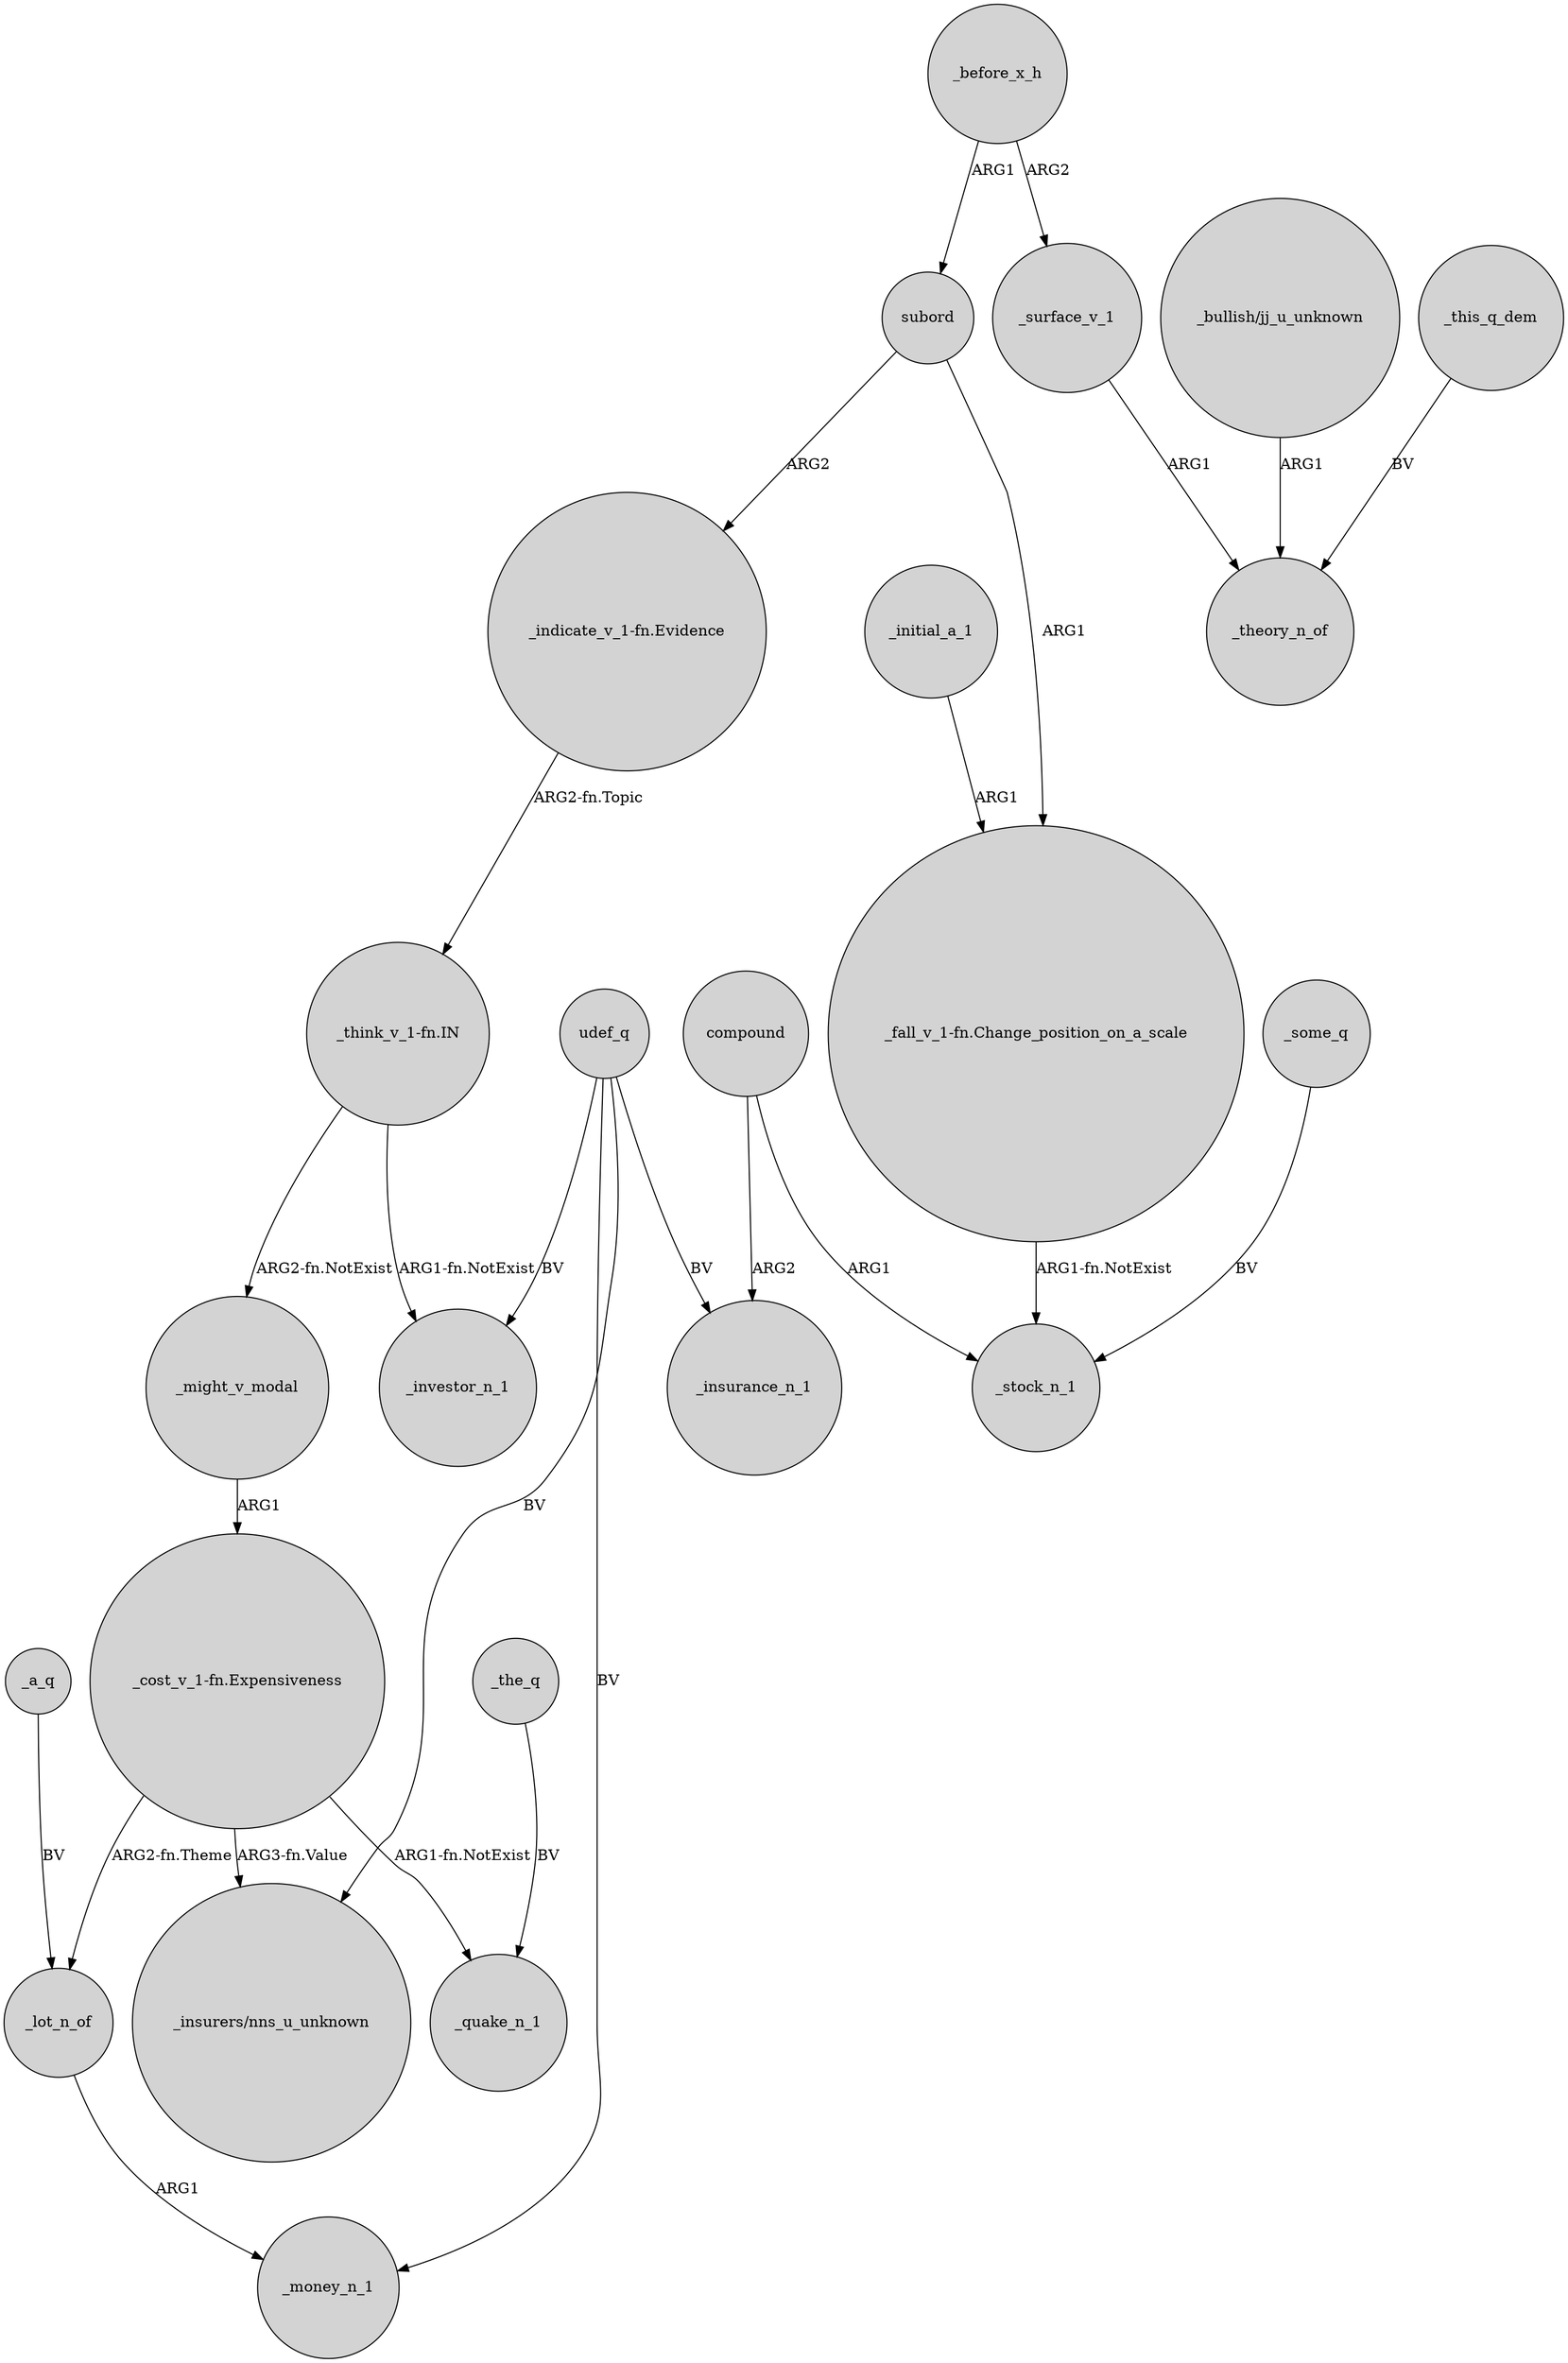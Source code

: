 digraph {
	node [shape=circle style=filled]
	_a_q -> _lot_n_of [label=BV]
	udef_q -> _money_n_1 [label=BV]
	"_indicate_v_1-fn.Evidence" -> "_think_v_1-fn.IN" [label="ARG2-fn.Topic"]
	compound -> _insurance_n_1 [label=ARG2]
	"_fall_v_1-fn.Change_position_on_a_scale" -> _stock_n_1 [label="ARG1-fn.NotExist"]
	"_think_v_1-fn.IN" -> _might_v_modal [label="ARG2-fn.NotExist"]
	udef_q -> _investor_n_1 [label=BV]
	_the_q -> _quake_n_1 [label=BV]
	udef_q -> _insurance_n_1 [label=BV]
	_initial_a_1 -> "_fall_v_1-fn.Change_position_on_a_scale" [label=ARG1]
	_before_x_h -> subord [label=ARG1]
	"_cost_v_1-fn.Expensiveness" -> _quake_n_1 [label="ARG1-fn.NotExist"]
	compound -> _stock_n_1 [label=ARG1]
	_this_q_dem -> _theory_n_of [label=BV]
	_before_x_h -> _surface_v_1 [label=ARG2]
	_might_v_modal -> "_cost_v_1-fn.Expensiveness" [label=ARG1]
	_surface_v_1 -> _theory_n_of [label=ARG1]
	subord -> "_fall_v_1-fn.Change_position_on_a_scale" [label=ARG1]
	"_bullish/jj_u_unknown" -> _theory_n_of [label=ARG1]
	_some_q -> _stock_n_1 [label=BV]
	"_think_v_1-fn.IN" -> _investor_n_1 [label="ARG1-fn.NotExist"]
	subord -> "_indicate_v_1-fn.Evidence" [label=ARG2]
	udef_q -> "_insurers/nns_u_unknown" [label=BV]
	"_cost_v_1-fn.Expensiveness" -> _lot_n_of [label="ARG2-fn.Theme"]
	"_cost_v_1-fn.Expensiveness" -> "_insurers/nns_u_unknown" [label="ARG3-fn.Value"]
	_lot_n_of -> _money_n_1 [label=ARG1]
}
